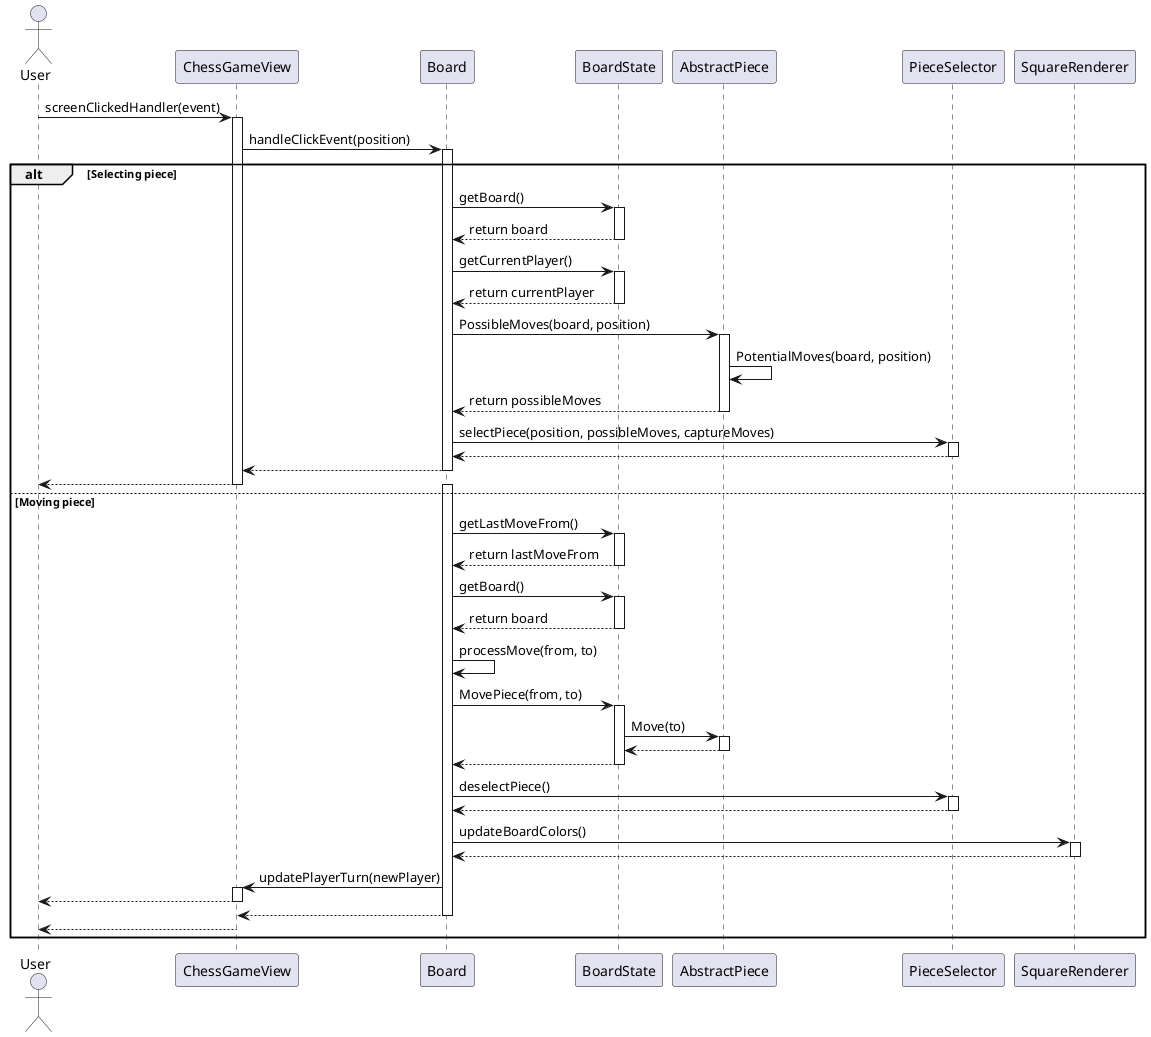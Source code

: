 @startuml MovePieceSequenceDiagram
actor User

participant ChessGameView as View
participant Board as Board
participant BoardState as State
participant AbstractPiece as Piece
participant PieceSelector as Selector
participant SquareRenderer as Renderer

User -> View: screenClickedHandler(event)
activate View
View -> Board: handleClickEvent(position)
activate Board

alt Selecting piece
    Board -> State: getBoard()
    activate State
    State --> Board: return board
    deactivate State
    Board -> State: getCurrentPlayer()
    activate State
    State --> Board: return currentPlayer
    deactivate State
    Board -> Piece: PossibleMoves(board, position)
    activate Piece
    Piece -> Piece: PotentialMoves(board, position)
    Piece --> Board: return possibleMoves
    deactivate Piece
    Board -> Selector: selectPiece(position, possibleMoves, captureMoves)
    activate Selector
    Selector --> Board:
    deactivate Selector
    Board --> View:
    deactivate Board
    View --> User:
    deactivate View

else Moving piece
activate Board
    Board -> State: getLastMoveFrom()
    activate State
    State --> Board: return lastMoveFrom
    deactivate State
    Board -> State: getBoard()
    activate State
    State --> Board: return board
    deactivate State
    Board -> Board: processMove(from, to)
    
    Board -> State: MovePiece(from, to)
    activate State
    State -> Piece: Move(to)
    activate Piece
    Piece --> State:
    deactivate Piece
    State --> Board:
    deactivate State
    Board -> Selector: deselectPiece()
    activate Selector
    Selector --> Board:
    deactivate Selector
    Board -> Renderer: updateBoardColors()
    activate Renderer
    Renderer --> Board:
    deactivate Renderer
    Board -> View: updatePlayerTurn(newPlayer)
    activate View
    View --> User:
    deactivate View
    Board --> View:
    deactivate Board
    View --> User:
    deactivate View
end

@enduml
